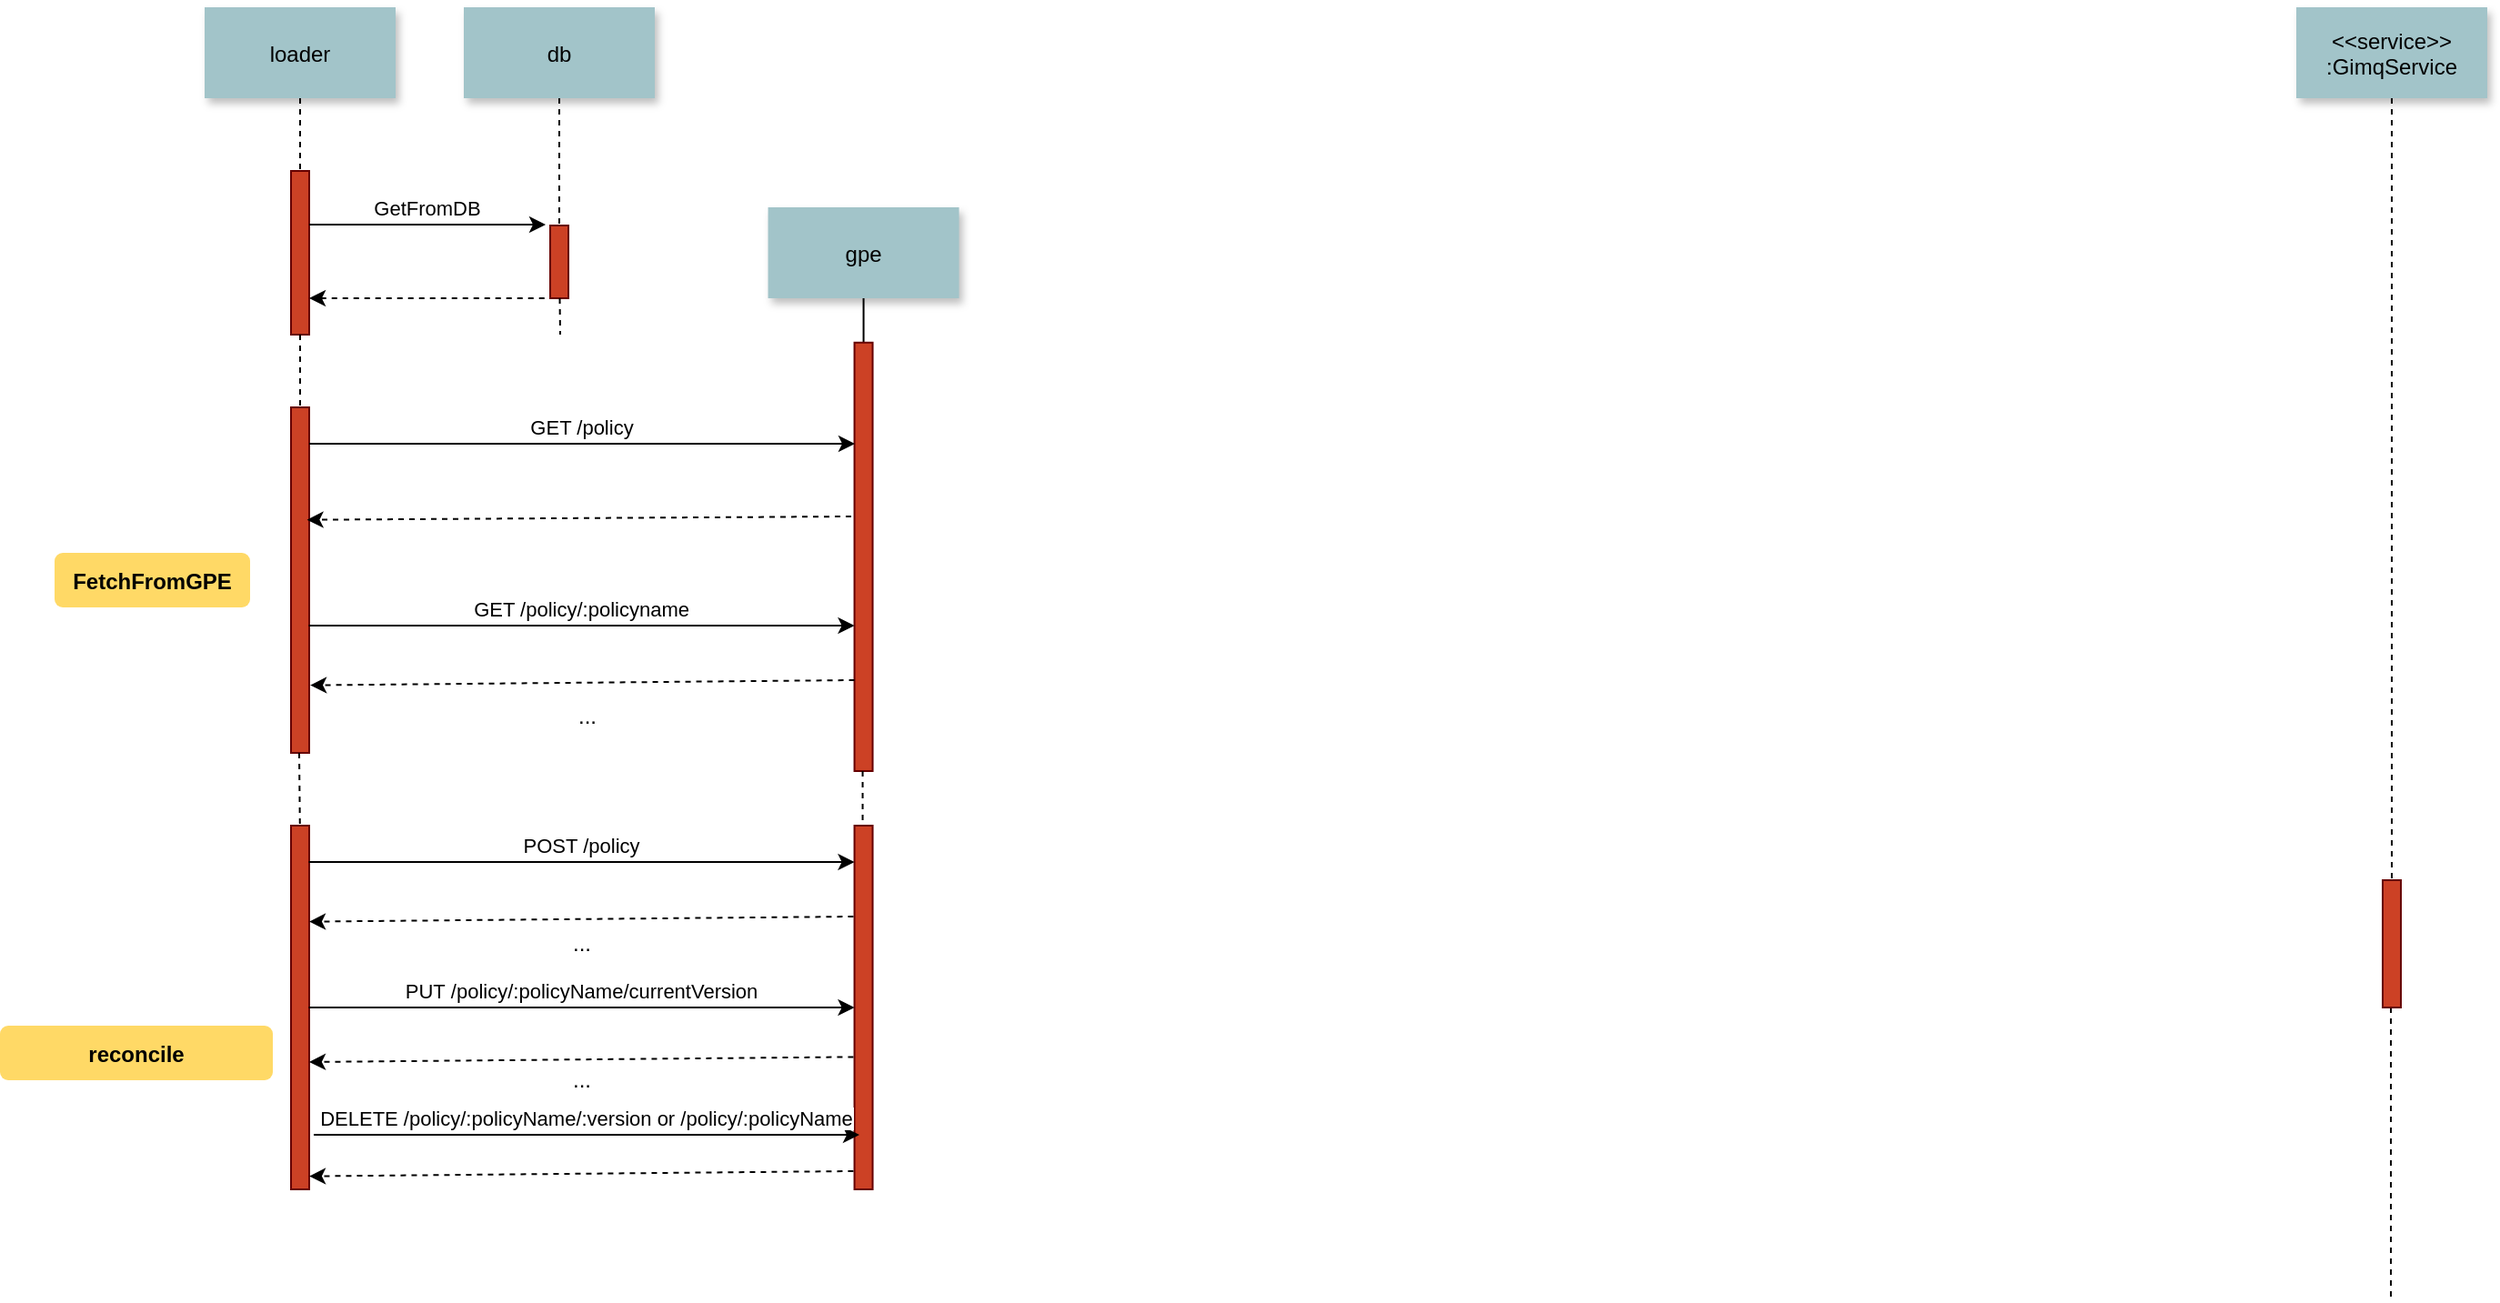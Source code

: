 <mxfile version="13.1.3" type="github">
  <diagram name="Page-1" id="9361dd3d-8414-5efd-6122-117bd74ce7a7">
    <mxGraphModel dx="1137" dy="741" grid="1" gridSize="10" guides="1" tooltips="1" connect="1" arrows="1" fold="1" page="0" pageScale="1.5" pageWidth="826" pageHeight="1169" background="#ffffff" math="0" shadow="0">
      <root>
        <mxCell id="0" />
        <mxCell id="1" parent="0" />
        <mxCell id="81" value="" style="edgeStyle=elbowEdgeStyle;elbow=horizontal;endArrow=none;dashed=1" parent="1" edge="1">
          <mxGeometry x="1460" y="437.894" width="100" height="100" as="geometry">
            <mxPoint x="1354.5" y="610" as="sourcePoint" />
            <mxPoint x="1354.5" y="770" as="targetPoint" />
          </mxGeometry>
        </mxCell>
        <mxCell id="2" value="" style="fillColor=#CC4125;strokeColor=#660000" parent="1" vertex="1">
          <mxGeometry x="200" y="150" width="10" height="90" as="geometry" />
        </mxCell>
        <mxCell id="4" value="loader" style="shadow=1;fillColor=#A2C4C9;strokeColor=none" parent="1" vertex="1">
          <mxGeometry x="152.5" y="60" width="105" height="50" as="geometry" />
        </mxCell>
        <mxCell id="6" value="" style="fillColor=#CC4125;strokeColor=#660000" parent="1" vertex="1">
          <mxGeometry x="342.5" y="180" width="10" height="40" as="geometry" />
        </mxCell>
        <mxCell id="7" value="db" style="shadow=1;fillColor=#A2C4C9;strokeColor=none" parent="1" vertex="1">
          <mxGeometry x="295" y="60" width="105" height="50" as="geometry" />
        </mxCell>
        <mxCell id="8" value="" style="edgeStyle=none;endArrow=none;dashed=1" parent="1" source="7" target="6" edge="1">
          <mxGeometry x="272.335" y="165" width="100" height="100" as="geometry">
            <mxPoint x="347.259" y="110" as="sourcePoint" />
            <mxPoint x="347.576" y="165" as="targetPoint" />
          </mxGeometry>
        </mxCell>
        <mxCell id="9" value="GetFromDB" style="edgeStyle=none;verticalLabelPosition=top;verticalAlign=bottom" parent="1" edge="1">
          <mxGeometry x="220" y="92" width="100" height="100" as="geometry">
            <mxPoint x="210" y="179.5" as="sourcePoint" />
            <mxPoint x="340" y="179.5" as="targetPoint" />
          </mxGeometry>
        </mxCell>
        <mxCell id="11" value="" style="edgeStyle=none;verticalLabelPosition=top;verticalAlign=bottom;endArrow=none;startArrow=classic;dashed=1" parent="1" edge="1">
          <mxGeometry x="220" y="132.499" width="100" height="100" as="geometry">
            <mxPoint x="210" y="219.999" as="sourcePoint" />
            <mxPoint x="340" y="219.999" as="targetPoint" />
          </mxGeometry>
        </mxCell>
        <mxCell id="16" value="" style="edgeStyle=none;endArrow=none" parent="1" target="17" edge="1">
          <mxGeometry x="437.043" y="270" width="100" height="100" as="geometry">
            <mxPoint x="514.784" y="220" as="sourcePoint" />
            <mxPoint x="514.543" y="240.0" as="targetPoint" />
          </mxGeometry>
        </mxCell>
        <mxCell id="17" value="" style="fillColor=#CC4125;strokeColor=#660000" parent="1" vertex="1">
          <mxGeometry x="509.78" y="244.39" width="10" height="235.61" as="geometry" />
        </mxCell>
        <mxCell id="22" value="gpe" style="shadow=1;fillColor=#A2C4C9;strokeColor=none" parent="1" vertex="1">
          <mxGeometry x="462.28" y="170" width="105" height="50" as="geometry" />
        </mxCell>
        <mxCell id="33" value="" style="edgeStyle=elbowEdgeStyle;elbow=horizontal;endArrow=none;dashed=1" parent="1" source="4" target="2" edge="1">
          <mxGeometry x="230.0" y="310" width="100" height="100" as="geometry">
            <mxPoint x="230.0" y="410" as="sourcePoint" />
            <mxPoint x="330" y="310" as="targetPoint" />
          </mxGeometry>
        </mxCell>
        <mxCell id="42" value="" style="fillColor=#CC4125;strokeColor=#660000" parent="1" vertex="1">
          <mxGeometry x="200" y="280" width="10" height="190" as="geometry" />
        </mxCell>
        <mxCell id="44" value="" style="edgeStyle=none;dashed=1;endArrow=none" parent="1" source="2" target="42" edge="1">
          <mxGeometry x="50" y="300" width="100" height="100" as="geometry">
            <mxPoint x="50" y="400" as="sourcePoint" />
            <mxPoint x="150" y="300" as="targetPoint" />
          </mxGeometry>
        </mxCell>
        <mxCell id="52" value="" style="edgeStyle=none;endArrow=none;dashed=1" parent="1" source="6" edge="1">
          <mxGeometry x="376.571" y="339.697" width="100" height="100" as="geometry">
            <mxPoint x="451.736" y="284.697" as="sourcePoint" />
            <mxPoint x="348" y="240" as="targetPoint" />
          </mxGeometry>
        </mxCell>
        <mxCell id="53" value="GET /policy" style="edgeStyle=elbowEdgeStyle;elbow=vertical;verticalLabelPosition=top;verticalAlign=bottom" parent="1" edge="1">
          <mxGeometry x="387.5" y="259.236" width="100" height="100" as="geometry">
            <mxPoint x="210" y="299.999" as="sourcePoint" />
            <mxPoint x="510" y="300" as="targetPoint" />
            <Array as="points" />
          </mxGeometry>
        </mxCell>
        <mxCell id="58" value="" style="fillColor=#CC4125;strokeColor=#660000" parent="1" vertex="1">
          <mxGeometry x="1350" y="540" width="10" height="70" as="geometry" />
        </mxCell>
        <mxCell id="64" value="&lt;&lt;service&gt;&gt;&#xa;:GimqService" style="shadow=1;fillColor=#A2C4C9;strokeColor=none" parent="1" vertex="1">
          <mxGeometry x="1302.5" y="60" width="105" height="50" as="geometry" />
        </mxCell>
        <mxCell id="65" value="" style="edgeStyle=none;endArrow=none;dashed=1" parent="1" source="64" target="58" edge="1">
          <mxGeometry x="1174.071" y="210" width="100" height="100" as="geometry">
            <mxPoint x="1222.5" y="115" as="sourcePoint" />
            <mxPoint x="1222.5" y="445" as="targetPoint" />
          </mxGeometry>
        </mxCell>
        <mxCell id="71" value="reconcile" style="rounded=1;fontStyle=1;fillColor=#FFD966;strokeColor=none" parent="1" vertex="1">
          <mxGeometry x="40" y="620" width="150" height="30" as="geometry" />
        </mxCell>
        <mxCell id="72" value="FetchFromGPE" style="rounded=1;fontStyle=1;fillColor=#FFD966;strokeColor=none" parent="1" vertex="1">
          <mxGeometry x="70" y="360" width="107.5" height="30" as="geometry" />
        </mxCell>
        <mxCell id="jIH5vykjhsGogKz-FUTE-89" value="" style="endArrow=classic;html=1;entryX=0.9;entryY=0.186;entryDx=0;entryDy=0;entryPerimeter=0;dashed=1;" edge="1" parent="1">
          <mxGeometry width="50" height="50" relative="1" as="geometry">
            <mxPoint x="508" y="340" as="sourcePoint" />
            <mxPoint x="208.78" y="341.84" as="targetPoint" />
          </mxGeometry>
        </mxCell>
        <mxCell id="jIH5vykjhsGogKz-FUTE-91" value="GET /policy/:policyname" style="edgeStyle=elbowEdgeStyle;elbow=vertical;verticalLabelPosition=top;verticalAlign=bottom" edge="1" parent="1">
          <mxGeometry x="387.28" y="359.236" width="100" height="100" as="geometry">
            <mxPoint x="209.78" y="399.999" as="sourcePoint" />
            <mxPoint x="509.78" y="400" as="targetPoint" />
            <Array as="points" />
          </mxGeometry>
        </mxCell>
        <mxCell id="jIH5vykjhsGogKz-FUTE-92" value="" style="endArrow=classic;html=1;entryX=0.9;entryY=0.186;entryDx=0;entryDy=0;entryPerimeter=0;dashed=1;exitX=-0.178;exitY=0.199;exitDx=0;exitDy=0;exitPerimeter=0;" edge="1" parent="1">
          <mxGeometry width="50" height="50" relative="1" as="geometry">
            <mxPoint x="509.78" y="429.996" as="sourcePoint" />
            <mxPoint x="210.56" y="432.8" as="targetPoint" />
          </mxGeometry>
        </mxCell>
        <mxCell id="jIH5vykjhsGogKz-FUTE-93" value="..." style="text;html=1;strokeColor=none;fillColor=none;align=center;verticalAlign=middle;whiteSpace=wrap;rounded=0;" vertex="1" parent="1">
          <mxGeometry x="342.5" y="440" width="40" height="20" as="geometry" />
        </mxCell>
        <mxCell id="jIH5vykjhsGogKz-FUTE-94" value="" style="edgeStyle=none;dashed=1;endArrow=none" edge="1" parent="1">
          <mxGeometry x="49.5" y="530" width="100" height="100" as="geometry">
            <mxPoint x="204.5" y="470" as="sourcePoint" />
            <mxPoint x="205" y="520" as="targetPoint" />
          </mxGeometry>
        </mxCell>
        <mxCell id="jIH5vykjhsGogKz-FUTE-95" value="" style="edgeStyle=none;dashed=1;endArrow=none" edge="1" parent="1">
          <mxGeometry x="359.28" y="540" width="100" height="100" as="geometry">
            <mxPoint x="514.28" y="480" as="sourcePoint" />
            <mxPoint x="514.28" y="520" as="targetPoint" />
          </mxGeometry>
        </mxCell>
        <mxCell id="jIH5vykjhsGogKz-FUTE-96" value="" style="fillColor=#CC4125;strokeColor=#660000" vertex="1" parent="1">
          <mxGeometry x="200" y="510" width="10" height="200" as="geometry" />
        </mxCell>
        <mxCell id="jIH5vykjhsGogKz-FUTE-98" value="" style="fillColor=#CC4125;strokeColor=#660000" vertex="1" parent="1">
          <mxGeometry x="509.78" y="510" width="10" height="200" as="geometry" />
        </mxCell>
        <mxCell id="jIH5vykjhsGogKz-FUTE-99" value="POST /policy" style="edgeStyle=elbowEdgeStyle;elbow=vertical;verticalLabelPosition=top;verticalAlign=bottom" edge="1" parent="1">
          <mxGeometry x="387.28" y="489.236" width="100" height="100" as="geometry">
            <mxPoint x="209.78" y="529.999" as="sourcePoint" />
            <mxPoint x="509.78" y="530" as="targetPoint" />
            <Array as="points" />
          </mxGeometry>
        </mxCell>
        <mxCell id="jIH5vykjhsGogKz-FUTE-103" value="" style="endArrow=classic;html=1;entryX=0.9;entryY=0.186;entryDx=0;entryDy=0;entryPerimeter=0;dashed=1;exitX=-0.178;exitY=0.199;exitDx=0;exitDy=0;exitPerimeter=0;" edge="1" parent="1">
          <mxGeometry width="50" height="50" relative="1" as="geometry">
            <mxPoint x="509.22" y="559.996" as="sourcePoint" />
            <mxPoint x="210.0" y="562.8" as="targetPoint" />
          </mxGeometry>
        </mxCell>
        <mxCell id="jIH5vykjhsGogKz-FUTE-104" value="..." style="text;html=1;strokeColor=none;fillColor=none;align=center;verticalAlign=middle;whiteSpace=wrap;rounded=0;" vertex="1" parent="1">
          <mxGeometry x="340" y="565" width="40" height="20" as="geometry" />
        </mxCell>
        <mxCell id="jIH5vykjhsGogKz-FUTE-105" value="PUT /policy/:policyName/currentVersion" style="edgeStyle=elbowEdgeStyle;elbow=vertical;verticalLabelPosition=top;verticalAlign=bottom" edge="1" parent="1">
          <mxGeometry x="387.28" y="569.236" width="100" height="100" as="geometry">
            <mxPoint x="209.78" y="609.999" as="sourcePoint" />
            <mxPoint x="509.78" y="610" as="targetPoint" />
            <Array as="points" />
          </mxGeometry>
        </mxCell>
        <mxCell id="jIH5vykjhsGogKz-FUTE-106" value="..." style="text;html=1;strokeColor=none;fillColor=none;align=center;verticalAlign=middle;whiteSpace=wrap;rounded=0;" vertex="1" parent="1">
          <mxGeometry x="340" y="640" width="40" height="20" as="geometry" />
        </mxCell>
        <mxCell id="jIH5vykjhsGogKz-FUTE-107" value="" style="endArrow=classic;html=1;entryX=0.9;entryY=0.186;entryDx=0;entryDy=0;entryPerimeter=0;dashed=1;exitX=-0.178;exitY=0.199;exitDx=0;exitDy=0;exitPerimeter=0;" edge="1" parent="1">
          <mxGeometry width="50" height="50" relative="1" as="geometry">
            <mxPoint x="509.22" y="637.196" as="sourcePoint" />
            <mxPoint x="210" y="640" as="targetPoint" />
          </mxGeometry>
        </mxCell>
        <mxCell id="jIH5vykjhsGogKz-FUTE-108" value="DELETE /policy/:policyName/:version or /policy/:policyName" style="edgeStyle=elbowEdgeStyle;elbow=vertical;verticalLabelPosition=top;verticalAlign=bottom" edge="1" parent="1">
          <mxGeometry x="390" y="639.236" width="100" height="100" as="geometry">
            <mxPoint x="212.5" y="679.999" as="sourcePoint" />
            <mxPoint x="512.5" y="680" as="targetPoint" />
            <Array as="points" />
          </mxGeometry>
        </mxCell>
        <mxCell id="jIH5vykjhsGogKz-FUTE-109" value="" style="endArrow=classic;html=1;entryX=0.9;entryY=0.186;entryDx=0;entryDy=0;entryPerimeter=0;dashed=1;exitX=-0.178;exitY=0.199;exitDx=0;exitDy=0;exitPerimeter=0;" edge="1" parent="1">
          <mxGeometry width="50" height="50" relative="1" as="geometry">
            <mxPoint x="509.22" y="699.996" as="sourcePoint" />
            <mxPoint x="210" y="702.8" as="targetPoint" />
          </mxGeometry>
        </mxCell>
      </root>
    </mxGraphModel>
  </diagram>
</mxfile>
